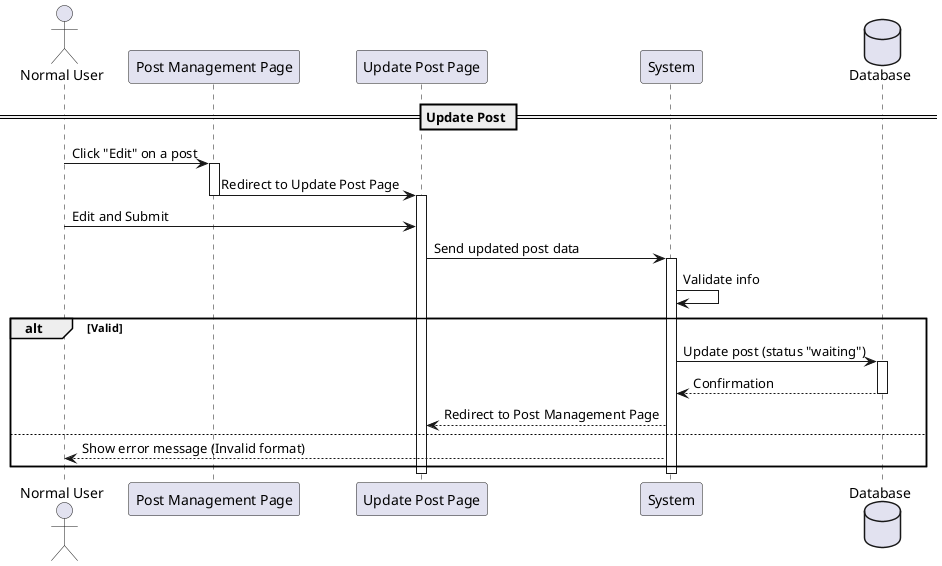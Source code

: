 @startuml
actor "Normal User" as NormalUser
participant "Post Management Page" as PostPage
participant "Update Post Page" as UpdatePage
participant System
database Database

== Update Post ==
NormalUser -> PostPage : Click "Edit" on a post
activate PostPage
PostPage -> UpdatePage : Redirect to Update Post Page
deactivate PostPage

activate UpdatePage
NormalUser -> UpdatePage : Edit and Submit
UpdatePage -> System : Send updated post data
activate System
System -> System : Validate info
alt Valid
    System -> Database : Update post (status "waiting")
    activate Database
    Database --> System : Confirmation
    deactivate Database
    System --> UpdatePage : Redirect to Post Management Page
else
    System --> NormalUser : Show error message (Invalid format)
end
deactivate System
deactivate UpdatePage
@enduml
